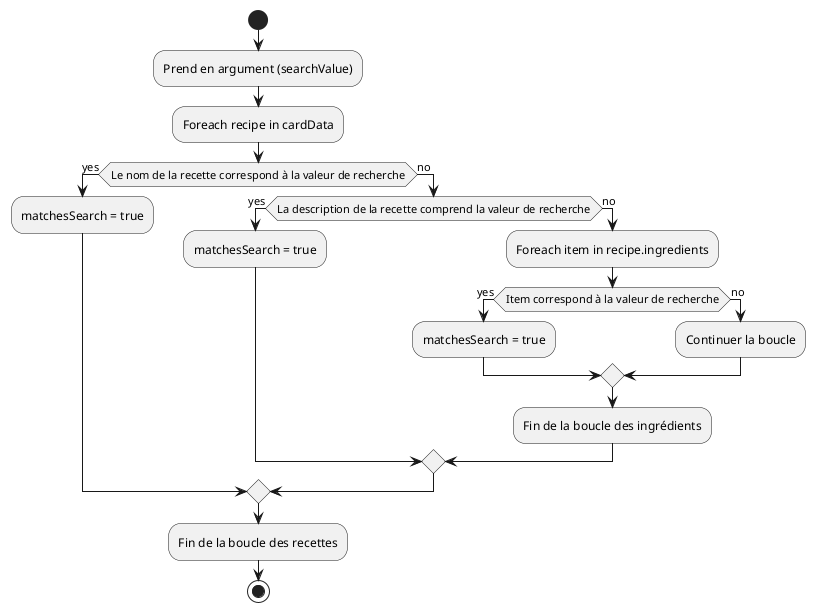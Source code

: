 @startuml Programmation fonctionnelle avec les méthodes d’objet Array (foreach, filter, map, reduce)

start

:Prend en argument (searchValue);

:Foreach recipe in cardData;

if (Le nom de la recette correspond à la valeur de recherche) then (yes)
    :matchesSearch = true;
else (no)
    if (La description de la recette comprend la valeur de recherche) then (yes)
        :matchesSearch = true;
    else (no)
        :Foreach item in recipe.ingredients;
        if (Item correspond à la valeur de recherche) then (yes)
            :matchesSearch = true;
        else (no)
            :Continuer la boucle;
        endif
        :Fin de la boucle des ingrédients;
    endif
endif

:Fin de la boucle des recettes;

stop

@enduml